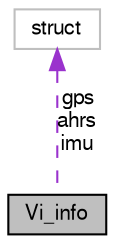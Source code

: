 digraph "Vi_info"
{
  edge [fontname="FreeSans",fontsize="10",labelfontname="FreeSans",labelfontsize="10"];
  node [fontname="FreeSans",fontsize="10",shape=record];
  Node1 [label="Vi_info",height=0.2,width=0.4,color="black", fillcolor="grey75", style="filled", fontcolor="black"];
  Node2 -> Node1 [dir="back",color="darkorchid3",fontsize="10",style="dashed",label=" gps\nahrs\nimu" ,fontname="FreeSans"];
  Node2 [label="struct",height=0.2,width=0.4,color="grey75", fillcolor="white", style="filled"];
}

